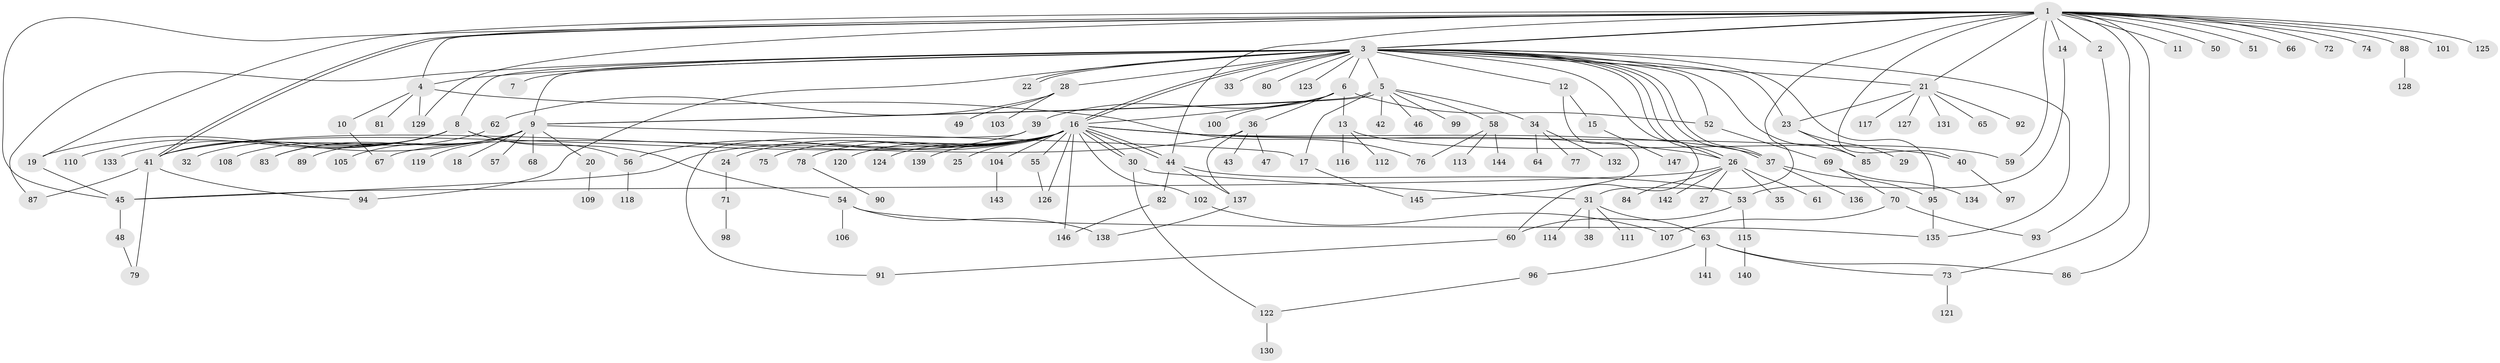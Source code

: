 // Generated by graph-tools (version 1.1) at 2025/11/02/27/25 16:11:13]
// undirected, 147 vertices, 200 edges
graph export_dot {
graph [start="1"]
  node [color=gray90,style=filled];
  1;
  2;
  3;
  4;
  5;
  6;
  7;
  8;
  9;
  10;
  11;
  12;
  13;
  14;
  15;
  16;
  17;
  18;
  19;
  20;
  21;
  22;
  23;
  24;
  25;
  26;
  27;
  28;
  29;
  30;
  31;
  32;
  33;
  34;
  35;
  36;
  37;
  38;
  39;
  40;
  41;
  42;
  43;
  44;
  45;
  46;
  47;
  48;
  49;
  50;
  51;
  52;
  53;
  54;
  55;
  56;
  57;
  58;
  59;
  60;
  61;
  62;
  63;
  64;
  65;
  66;
  67;
  68;
  69;
  70;
  71;
  72;
  73;
  74;
  75;
  76;
  77;
  78;
  79;
  80;
  81;
  82;
  83;
  84;
  85;
  86;
  87;
  88;
  89;
  90;
  91;
  92;
  93;
  94;
  95;
  96;
  97;
  98;
  99;
  100;
  101;
  102;
  103;
  104;
  105;
  106;
  107;
  108;
  109;
  110;
  111;
  112;
  113;
  114;
  115;
  116;
  117;
  118;
  119;
  120;
  121;
  122;
  123;
  124;
  125;
  126;
  127;
  128;
  129;
  130;
  131;
  132;
  133;
  134;
  135;
  136;
  137;
  138;
  139;
  140;
  141;
  142;
  143;
  144;
  145;
  146;
  147;
  1 -- 2;
  1 -- 3;
  1 -- 3;
  1 -- 4;
  1 -- 11;
  1 -- 14;
  1 -- 19;
  1 -- 21;
  1 -- 31;
  1 -- 40;
  1 -- 41;
  1 -- 41;
  1 -- 44;
  1 -- 45;
  1 -- 50;
  1 -- 51;
  1 -- 59;
  1 -- 66;
  1 -- 72;
  1 -- 73;
  1 -- 74;
  1 -- 86;
  1 -- 88;
  1 -- 101;
  1 -- 125;
  1 -- 129;
  2 -- 93;
  3 -- 4;
  3 -- 5;
  3 -- 6;
  3 -- 7;
  3 -- 8;
  3 -- 9;
  3 -- 12;
  3 -- 16;
  3 -- 16;
  3 -- 21;
  3 -- 22;
  3 -- 22;
  3 -- 23;
  3 -- 26;
  3 -- 26;
  3 -- 28;
  3 -- 33;
  3 -- 37;
  3 -- 37;
  3 -- 52;
  3 -- 60;
  3 -- 80;
  3 -- 85;
  3 -- 87;
  3 -- 94;
  3 -- 95;
  3 -- 123;
  3 -- 135;
  4 -- 10;
  4 -- 76;
  4 -- 81;
  4 -- 129;
  5 -- 9;
  5 -- 9;
  5 -- 17;
  5 -- 34;
  5 -- 42;
  5 -- 46;
  5 -- 58;
  5 -- 99;
  6 -- 13;
  6 -- 16;
  6 -- 36;
  6 -- 39;
  6 -- 52;
  6 -- 100;
  8 -- 32;
  8 -- 41;
  8 -- 54;
  8 -- 56;
  8 -- 83;
  8 -- 110;
  8 -- 133;
  9 -- 17;
  9 -- 18;
  9 -- 19;
  9 -- 20;
  9 -- 57;
  9 -- 68;
  9 -- 83;
  9 -- 89;
  9 -- 105;
  9 -- 119;
  10 -- 67;
  12 -- 15;
  12 -- 145;
  13 -- 59;
  13 -- 112;
  13 -- 116;
  14 -- 53;
  15 -- 147;
  16 -- 24;
  16 -- 25;
  16 -- 26;
  16 -- 30;
  16 -- 30;
  16 -- 37;
  16 -- 40;
  16 -- 41;
  16 -- 44;
  16 -- 44;
  16 -- 45;
  16 -- 55;
  16 -- 67;
  16 -- 75;
  16 -- 78;
  16 -- 102;
  16 -- 104;
  16 -- 120;
  16 -- 124;
  16 -- 126;
  16 -- 139;
  16 -- 146;
  17 -- 145;
  19 -- 45;
  20 -- 109;
  21 -- 23;
  21 -- 65;
  21 -- 92;
  21 -- 117;
  21 -- 127;
  21 -- 131;
  23 -- 29;
  23 -- 85;
  24 -- 71;
  26 -- 27;
  26 -- 35;
  26 -- 45;
  26 -- 61;
  26 -- 84;
  26 -- 142;
  28 -- 49;
  28 -- 62;
  28 -- 103;
  30 -- 31;
  30 -- 122;
  31 -- 38;
  31 -- 63;
  31 -- 111;
  31 -- 114;
  34 -- 64;
  34 -- 77;
  34 -- 132;
  36 -- 41;
  36 -- 43;
  36 -- 47;
  36 -- 137;
  37 -- 95;
  37 -- 136;
  39 -- 56;
  39 -- 91;
  40 -- 97;
  41 -- 79;
  41 -- 87;
  41 -- 94;
  44 -- 53;
  44 -- 82;
  44 -- 137;
  45 -- 48;
  48 -- 79;
  52 -- 69;
  53 -- 60;
  53 -- 115;
  54 -- 106;
  54 -- 135;
  54 -- 138;
  55 -- 126;
  56 -- 118;
  58 -- 76;
  58 -- 113;
  58 -- 144;
  60 -- 91;
  62 -- 108;
  63 -- 73;
  63 -- 86;
  63 -- 96;
  63 -- 141;
  69 -- 70;
  69 -- 134;
  70 -- 93;
  70 -- 107;
  71 -- 98;
  73 -- 121;
  78 -- 90;
  82 -- 146;
  88 -- 128;
  95 -- 135;
  96 -- 122;
  102 -- 107;
  104 -- 143;
  115 -- 140;
  122 -- 130;
  137 -- 138;
}
